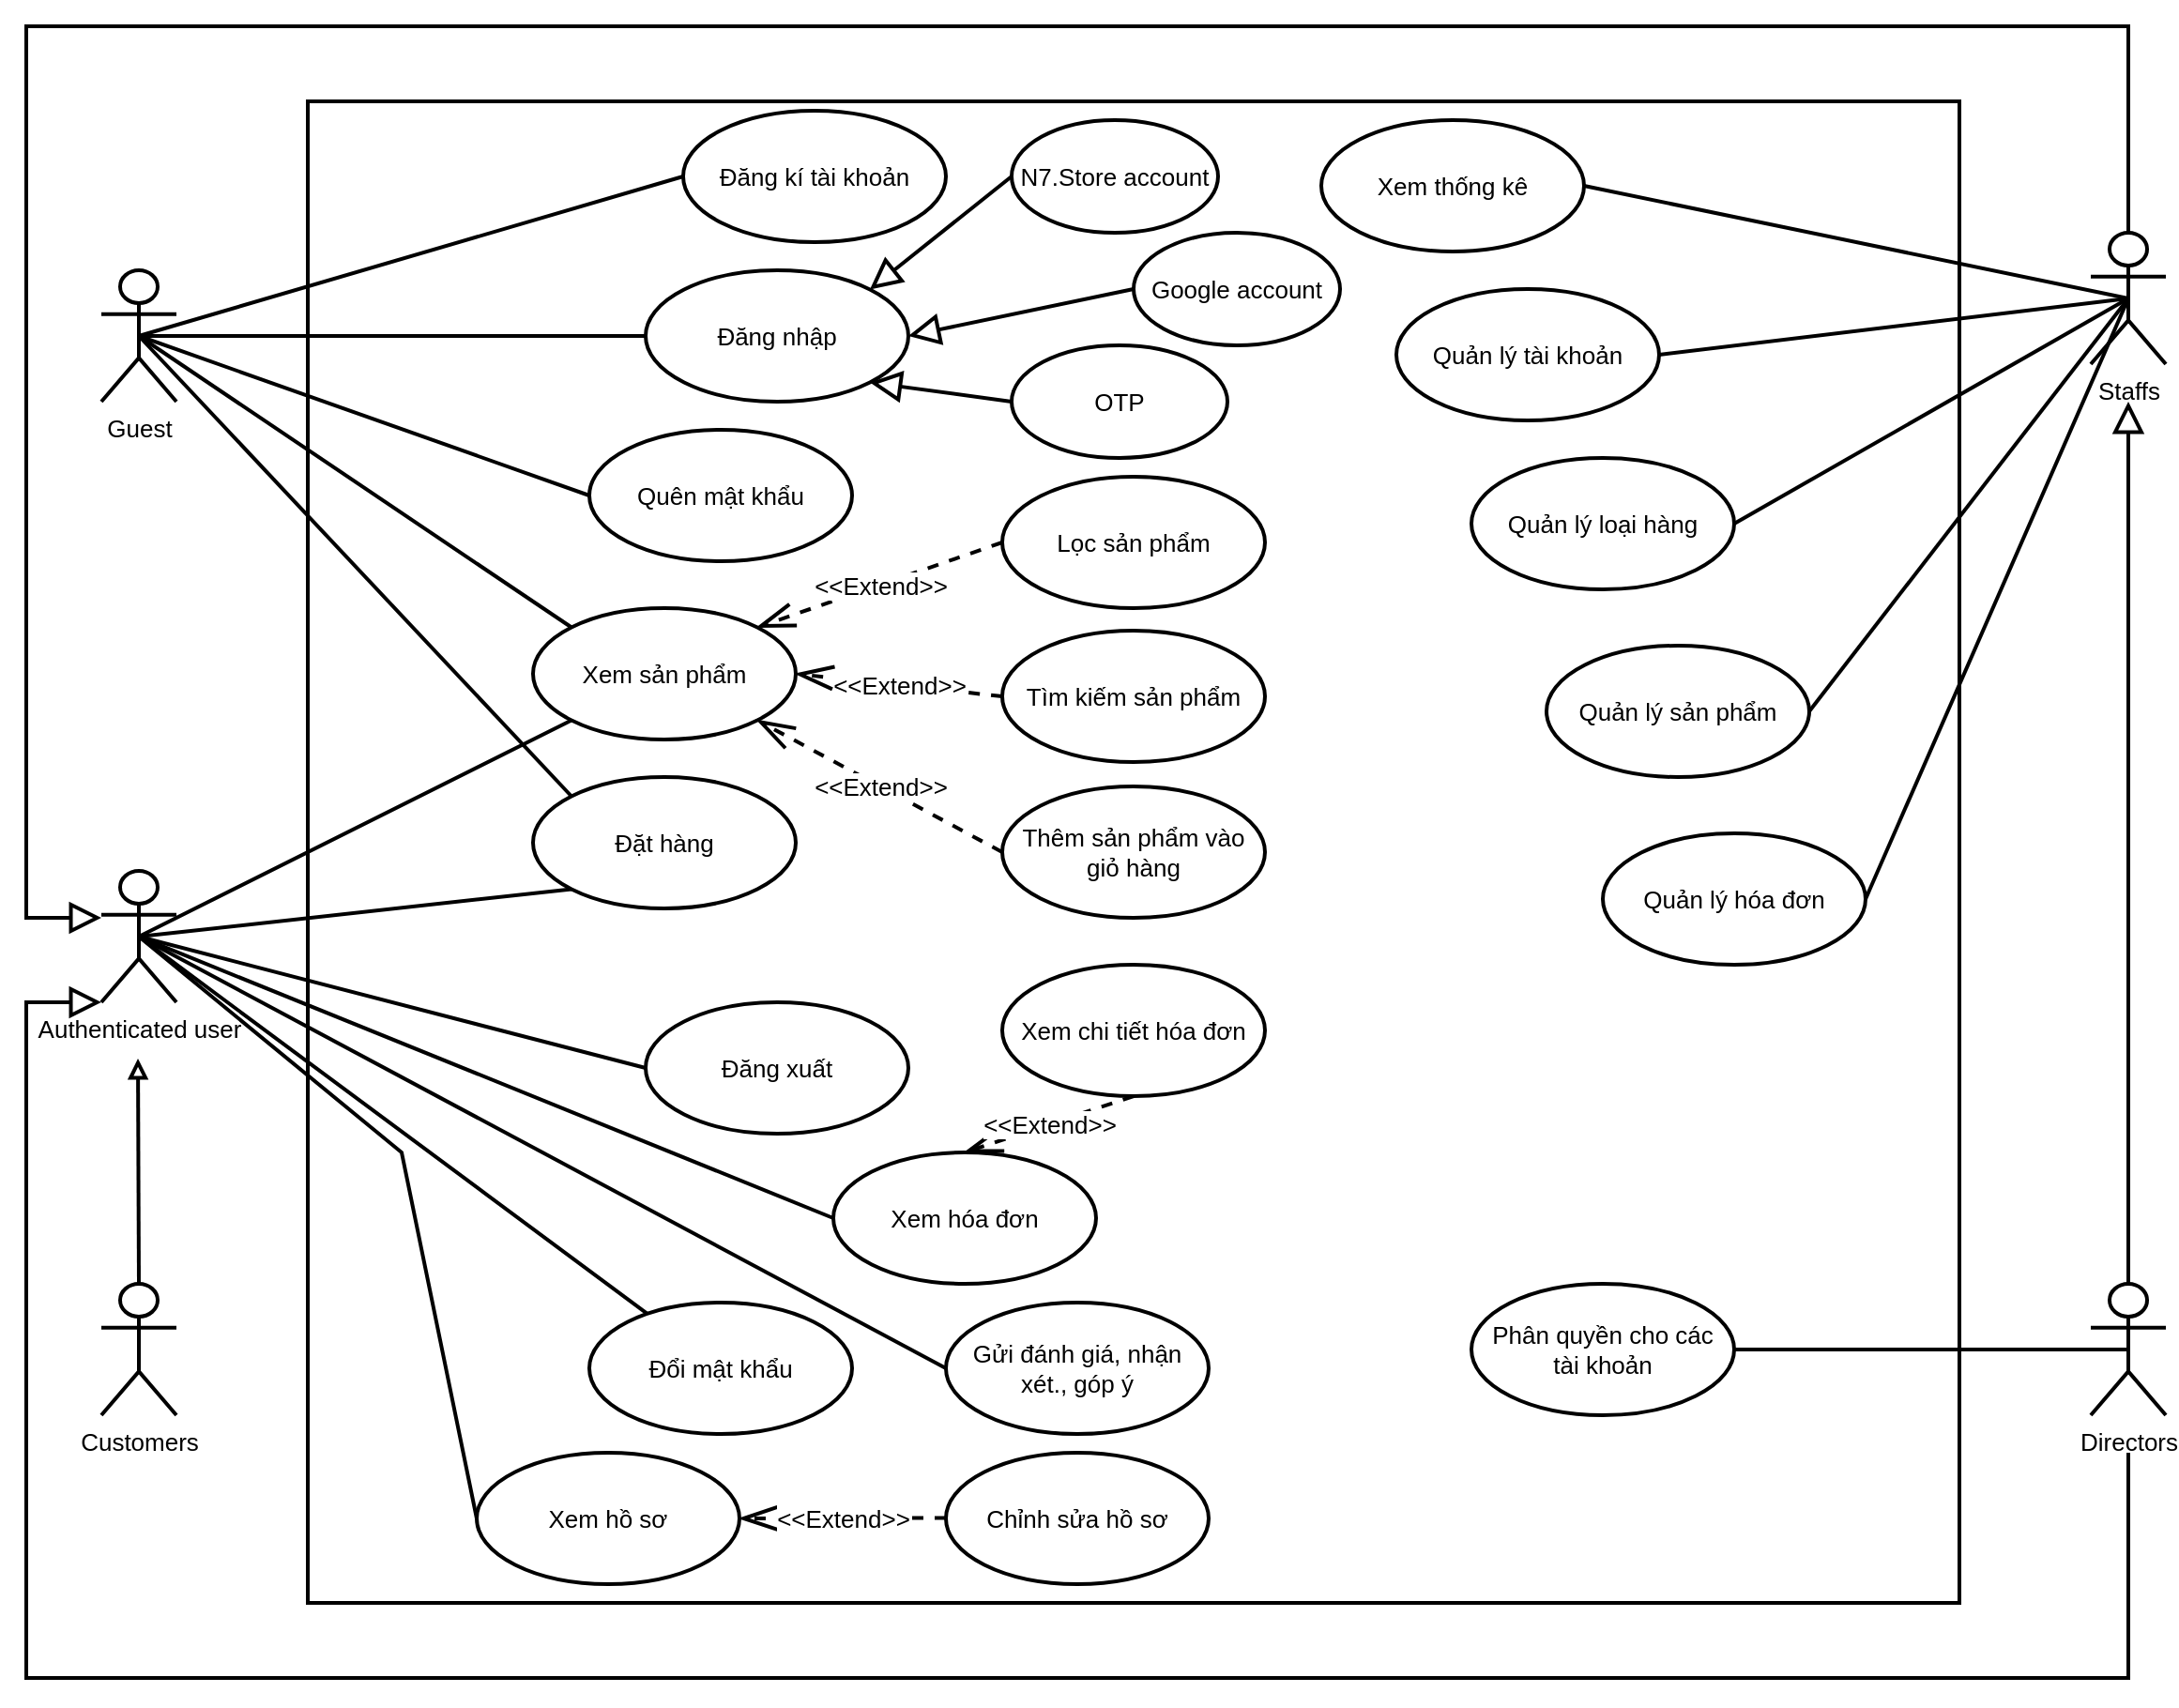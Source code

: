 <mxfile version="22.1.11" type="github">
  <diagram name="Page-1" id="uGp4ZuTMSulvlUHc_5lO">
    <mxGraphModel dx="1750" dy="870" grid="1" gridSize="10" guides="1" tooltips="1" connect="1" arrows="1" fold="1" page="1" pageScale="1" pageWidth="827" pageHeight="1169" math="0" shadow="0">
      <root>
        <mxCell id="0" />
        <mxCell id="1" parent="0" />
        <mxCell id="6F-V5WUXStEtM7WCtSyo-1" value="" style="rounded=0;whiteSpace=wrap;html=1;strokeWidth=2;fontSize=13;" parent="1" vertex="1">
          <mxGeometry x="390" y="80" width="880" height="800" as="geometry" />
        </mxCell>
        <mxCell id="6F-V5WUXStEtM7WCtSyo-9" style="rounded=0;orthogonalLoop=1;jettySize=auto;html=1;exitX=0.5;exitY=0.5;exitDx=0;exitDy=0;exitPerimeter=0;entryX=0;entryY=0.5;entryDx=0;entryDy=0;endArrow=none;endFill=0;strokeWidth=2;fontSize=13;" parent="1" source="6F-V5WUXStEtM7WCtSyo-2" target="6F-V5WUXStEtM7WCtSyo-5" edge="1">
          <mxGeometry relative="1" as="geometry" />
        </mxCell>
        <mxCell id="6F-V5WUXStEtM7WCtSyo-10" style="rounded=0;orthogonalLoop=1;jettySize=auto;html=1;exitX=0.5;exitY=0.5;exitDx=0;exitDy=0;exitPerimeter=0;entryX=0;entryY=0.5;entryDx=0;entryDy=0;endArrow=none;endFill=0;strokeWidth=2;fontSize=13;" parent="1" source="6F-V5WUXStEtM7WCtSyo-2" target="6F-V5WUXStEtM7WCtSyo-6" edge="1">
          <mxGeometry relative="1" as="geometry" />
        </mxCell>
        <mxCell id="6F-V5WUXStEtM7WCtSyo-11" style="rounded=0;orthogonalLoop=1;jettySize=auto;html=1;exitX=0.5;exitY=0.5;exitDx=0;exitDy=0;exitPerimeter=0;entryX=0;entryY=0;entryDx=0;entryDy=0;endArrow=none;endFill=0;strokeWidth=2;fontSize=13;" parent="1" source="6F-V5WUXStEtM7WCtSyo-2" target="6F-V5WUXStEtM7WCtSyo-7" edge="1">
          <mxGeometry relative="1" as="geometry" />
        </mxCell>
        <mxCell id="6F-V5WUXStEtM7WCtSyo-14" style="rounded=0;orthogonalLoop=1;jettySize=auto;html=1;exitX=0.5;exitY=0.5;exitDx=0;exitDy=0;exitPerimeter=0;entryX=0;entryY=0.5;entryDx=0;entryDy=0;endArrow=none;endFill=0;strokeWidth=2;fontSize=13;" parent="1" source="6F-V5WUXStEtM7WCtSyo-2" target="6F-V5WUXStEtM7WCtSyo-13" edge="1">
          <mxGeometry relative="1" as="geometry" />
        </mxCell>
        <mxCell id="Qb1YyHru_y2PAvpOyJYG-1" style="rounded=0;orthogonalLoop=1;jettySize=auto;html=1;exitX=0.5;exitY=0.5;exitDx=0;exitDy=0;exitPerimeter=0;entryX=0;entryY=0;entryDx=0;entryDy=0;strokeWidth=2;startArrow=none;startFill=0;endArrow=none;endFill=0;" edge="1" parent="1" source="6F-V5WUXStEtM7WCtSyo-2" target="6F-V5WUXStEtM7WCtSyo-18">
          <mxGeometry relative="1" as="geometry" />
        </mxCell>
        <mxCell id="6F-V5WUXStEtM7WCtSyo-2" value="Guest" style="shape=umlActor;verticalLabelPosition=bottom;verticalAlign=top;html=1;outlineConnect=0;strokeWidth=2;fontSize=13;" parent="1" vertex="1">
          <mxGeometry x="280" y="170" width="40" height="70" as="geometry" />
        </mxCell>
        <mxCell id="6F-V5WUXStEtM7WCtSyo-20" style="rounded=0;orthogonalLoop=1;jettySize=auto;html=1;exitX=0.5;exitY=0.5;exitDx=0;exitDy=0;exitPerimeter=0;endArrow=none;endFill=0;strokeWidth=2;fontSize=13;" parent="1" source="6F-V5WUXStEtM7WCtSyo-3" target="6F-V5WUXStEtM7WCtSyo-16" edge="1">
          <mxGeometry relative="1" as="geometry" />
        </mxCell>
        <mxCell id="6F-V5WUXStEtM7WCtSyo-21" style="rounded=0;orthogonalLoop=1;jettySize=auto;html=1;exitX=0.5;exitY=0.5;exitDx=0;exitDy=0;exitPerimeter=0;entryX=0;entryY=0.5;entryDx=0;entryDy=0;endArrow=none;endFill=0;strokeWidth=2;fontSize=13;" parent="1" source="6F-V5WUXStEtM7WCtSyo-3" target="6F-V5WUXStEtM7WCtSyo-19" edge="1">
          <mxGeometry relative="1" as="geometry" />
        </mxCell>
        <mxCell id="6F-V5WUXStEtM7WCtSyo-22" style="rounded=0;orthogonalLoop=1;jettySize=auto;html=1;exitX=0.5;exitY=0.5;exitDx=0;exitDy=0;exitPerimeter=0;entryX=0;entryY=0.5;entryDx=0;entryDy=0;endArrow=none;endFill=0;strokeWidth=2;fontSize=13;" parent="1" source="6F-V5WUXStEtM7WCtSyo-3" target="6F-V5WUXStEtM7WCtSyo-17" edge="1">
          <mxGeometry relative="1" as="geometry">
            <Array as="points">
              <mxPoint x="440" y="640" />
            </Array>
          </mxGeometry>
        </mxCell>
        <mxCell id="6F-V5WUXStEtM7WCtSyo-23" style="rounded=0;orthogonalLoop=1;jettySize=auto;html=1;exitX=0.5;exitY=0.5;exitDx=0;exitDy=0;exitPerimeter=0;entryX=0;entryY=1;entryDx=0;entryDy=0;endArrow=none;endFill=0;strokeWidth=2;fontSize=13;" parent="1" source="6F-V5WUXStEtM7WCtSyo-3" target="6F-V5WUXStEtM7WCtSyo-18" edge="1">
          <mxGeometry relative="1" as="geometry" />
        </mxCell>
        <mxCell id="uhFLPgq58D3l3HHnuEDF-4" style="rounded=0;orthogonalLoop=1;jettySize=auto;html=1;exitX=0.5;exitY=0.5;exitDx=0;exitDy=0;exitPerimeter=0;endArrow=none;endFill=0;entryX=0;entryY=1;entryDx=0;entryDy=0;strokeWidth=2;fontSize=13;" parent="1" source="6F-V5WUXStEtM7WCtSyo-3" target="6F-V5WUXStEtM7WCtSyo-7" edge="1">
          <mxGeometry relative="1" as="geometry" />
        </mxCell>
        <mxCell id="uhFLPgq58D3l3HHnuEDF-16" style="edgeStyle=none;rounded=0;orthogonalLoop=1;jettySize=auto;html=1;exitX=0.5;exitY=0.5;exitDx=0;exitDy=0;exitPerimeter=0;entryX=0;entryY=0.5;entryDx=0;entryDy=0;endArrow=none;endFill=0;strokeWidth=2;fontSize=13;" parent="1" source="6F-V5WUXStEtM7WCtSyo-3" target="uhFLPgq58D3l3HHnuEDF-15" edge="1">
          <mxGeometry relative="1" as="geometry" />
        </mxCell>
        <mxCell id="egSE64OkeUhPxt0vJbaq-2" style="rounded=0;orthogonalLoop=1;jettySize=auto;html=1;exitX=0.5;exitY=0.5;exitDx=0;exitDy=0;exitPerimeter=0;entryX=0;entryY=0.5;entryDx=0;entryDy=0;endArrow=none;endFill=0;strokeWidth=2;fontSize=13;" parent="1" source="6F-V5WUXStEtM7WCtSyo-3" target="egSE64OkeUhPxt0vJbaq-1" edge="1">
          <mxGeometry relative="1" as="geometry" />
        </mxCell>
        <mxCell id="6F-V5WUXStEtM7WCtSyo-3" value="Authenticated user" style="shape=umlActor;verticalLabelPosition=bottom;verticalAlign=top;html=1;outlineConnect=0;strokeWidth=2;fontSize=13;" parent="1" vertex="1">
          <mxGeometry x="280" y="490" width="40" height="70" as="geometry" />
        </mxCell>
        <mxCell id="6F-V5WUXStEtM7WCtSyo-15" style="edgeStyle=orthogonalEdgeStyle;rounded=0;orthogonalLoop=1;jettySize=auto;html=1;exitX=0.5;exitY=0;exitDx=0;exitDy=0;exitPerimeter=0;endArrow=block;endFill=0;strokeWidth=2;fontSize=13;" parent="1" source="6F-V5WUXStEtM7WCtSyo-4" edge="1">
          <mxGeometry relative="1" as="geometry">
            <mxPoint x="299.5" y="590" as="targetPoint" />
          </mxGeometry>
        </mxCell>
        <mxCell id="6F-V5WUXStEtM7WCtSyo-4" value="Customers" style="shape=umlActor;verticalLabelPosition=bottom;verticalAlign=top;html=1;outlineConnect=0;strokeWidth=2;fontSize=13;" parent="1" vertex="1">
          <mxGeometry x="280" y="710" width="40" height="70" as="geometry" />
        </mxCell>
        <mxCell id="6F-V5WUXStEtM7WCtSyo-5" value="Đăng nhập" style="ellipse;whiteSpace=wrap;html=1;strokeWidth=2;fontSize=13;" parent="1" vertex="1">
          <mxGeometry x="570" y="170" width="140" height="70" as="geometry" />
        </mxCell>
        <mxCell id="6F-V5WUXStEtM7WCtSyo-6" value="Đăng kí tài khoản" style="ellipse;whiteSpace=wrap;html=1;strokeWidth=2;fontSize=13;" parent="1" vertex="1">
          <mxGeometry x="590" y="85" width="140" height="70" as="geometry" />
        </mxCell>
        <mxCell id="6F-V5WUXStEtM7WCtSyo-7" value="Xem sản phẩm" style="ellipse;whiteSpace=wrap;html=1;strokeWidth=2;fontSize=13;" parent="1" vertex="1">
          <mxGeometry x="510" y="350" width="140" height="70" as="geometry" />
        </mxCell>
        <mxCell id="6F-V5WUXStEtM7WCtSyo-8" value="Thêm sản phẩm vào &lt;br style=&quot;font-size: 13px;&quot;&gt;giỏ hàng" style="ellipse;whiteSpace=wrap;html=1;strokeWidth=2;fontSize=13;" parent="1" vertex="1">
          <mxGeometry x="760" y="445" width="140" height="70" as="geometry" />
        </mxCell>
        <mxCell id="6F-V5WUXStEtM7WCtSyo-13" value="Quên mật khẩu" style="ellipse;whiteSpace=wrap;html=1;strokeWidth=2;fontSize=13;" parent="1" vertex="1">
          <mxGeometry x="540" y="255" width="140" height="70" as="geometry" />
        </mxCell>
        <mxCell id="6F-V5WUXStEtM7WCtSyo-16" value="Đổi mật khẩu" style="ellipse;whiteSpace=wrap;html=1;strokeWidth=2;fontSize=13;" parent="1" vertex="1">
          <mxGeometry x="540" y="720" width="140" height="70" as="geometry" />
        </mxCell>
        <mxCell id="6F-V5WUXStEtM7WCtSyo-17" value="Xem hồ sơ" style="ellipse;whiteSpace=wrap;html=1;strokeWidth=2;fontSize=13;" parent="1" vertex="1">
          <mxGeometry x="480" y="800" width="140" height="70" as="geometry" />
        </mxCell>
        <mxCell id="6F-V5WUXStEtM7WCtSyo-18" value="Đặt hàng" style="ellipse;whiteSpace=wrap;html=1;strokeWidth=2;fontSize=13;" parent="1" vertex="1">
          <mxGeometry x="510" y="440" width="140" height="70" as="geometry" />
        </mxCell>
        <mxCell id="6F-V5WUXStEtM7WCtSyo-19" value="Đăng xuất" style="ellipse;whiteSpace=wrap;html=1;strokeWidth=2;fontSize=13;" parent="1" vertex="1">
          <mxGeometry x="570" y="560" width="140" height="70" as="geometry" />
        </mxCell>
        <mxCell id="uhFLPgq58D3l3HHnuEDF-28" style="edgeStyle=none;rounded=0;orthogonalLoop=1;jettySize=auto;html=1;exitX=0.5;exitY=0.5;exitDx=0;exitDy=0;exitPerimeter=0;entryX=1;entryY=0.5;entryDx=0;entryDy=0;strokeWidth=2;fontSize=13;endArrow=none;endFill=0;" parent="1" source="uhFLPgq58D3l3HHnuEDF-1" target="uhFLPgq58D3l3HHnuEDF-23" edge="1">
          <mxGeometry relative="1" as="geometry" />
        </mxCell>
        <mxCell id="uhFLPgq58D3l3HHnuEDF-29" style="edgeStyle=none;rounded=0;orthogonalLoop=1;jettySize=auto;html=1;exitX=0.5;exitY=0.5;exitDx=0;exitDy=0;exitPerimeter=0;entryX=1;entryY=0.5;entryDx=0;entryDy=0;strokeWidth=2;fontSize=13;endArrow=none;endFill=0;" parent="1" source="uhFLPgq58D3l3HHnuEDF-1" target="uhFLPgq58D3l3HHnuEDF-24" edge="1">
          <mxGeometry relative="1" as="geometry" />
        </mxCell>
        <mxCell id="uhFLPgq58D3l3HHnuEDF-30" style="edgeStyle=none;rounded=0;orthogonalLoop=1;jettySize=auto;html=1;exitX=0.5;exitY=0.5;exitDx=0;exitDy=0;exitPerimeter=0;entryX=1;entryY=0.5;entryDx=0;entryDy=0;strokeWidth=2;fontSize=13;endArrow=none;endFill=0;" parent="1" source="uhFLPgq58D3l3HHnuEDF-1" target="uhFLPgq58D3l3HHnuEDF-27" edge="1">
          <mxGeometry relative="1" as="geometry" />
        </mxCell>
        <mxCell id="uhFLPgq58D3l3HHnuEDF-31" style="edgeStyle=none;rounded=0;orthogonalLoop=1;jettySize=auto;html=1;exitX=0.5;exitY=0.5;exitDx=0;exitDy=0;exitPerimeter=0;entryX=1;entryY=0.5;entryDx=0;entryDy=0;strokeWidth=2;fontSize=13;endArrow=none;endFill=0;" parent="1" source="uhFLPgq58D3l3HHnuEDF-1" target="uhFLPgq58D3l3HHnuEDF-25" edge="1">
          <mxGeometry relative="1" as="geometry" />
        </mxCell>
        <mxCell id="uhFLPgq58D3l3HHnuEDF-32" style="edgeStyle=none;rounded=0;orthogonalLoop=1;jettySize=auto;html=1;exitX=0.5;exitY=0.5;exitDx=0;exitDy=0;exitPerimeter=0;entryX=1;entryY=0.5;entryDx=0;entryDy=0;strokeWidth=2;fontSize=13;endArrow=none;endFill=0;" parent="1" source="uhFLPgq58D3l3HHnuEDF-1" target="uhFLPgq58D3l3HHnuEDF-26" edge="1">
          <mxGeometry relative="1" as="geometry" />
        </mxCell>
        <mxCell id="uhFLPgq58D3l3HHnuEDF-1" value="Staffs" style="shape=umlActor;verticalLabelPosition=bottom;verticalAlign=top;html=1;outlineConnect=0;strokeWidth=2;fontSize=13;" parent="1" vertex="1">
          <mxGeometry x="1340" y="150" width="40" height="70" as="geometry" />
        </mxCell>
        <mxCell id="uhFLPgq58D3l3HHnuEDF-40" style="edgeStyle=none;rounded=0;orthogonalLoop=1;jettySize=auto;html=1;exitX=0.5;exitY=0.5;exitDx=0;exitDy=0;exitPerimeter=0;entryX=1;entryY=0.5;entryDx=0;entryDy=0;strokeWidth=2;fontSize=13;endArrow=none;endFill=0;" parent="1" source="uhFLPgq58D3l3HHnuEDF-2" target="uhFLPgq58D3l3HHnuEDF-39" edge="1">
          <mxGeometry relative="1" as="geometry" />
        </mxCell>
        <mxCell id="uhFLPgq58D3l3HHnuEDF-41" style="edgeStyle=none;rounded=0;orthogonalLoop=1;jettySize=auto;html=1;exitX=0.5;exitY=0;exitDx=0;exitDy=0;exitPerimeter=0;endArrow=block;endFill=0;strokeWidth=2;fontSize=13;endSize=12;" parent="1" source="uhFLPgq58D3l3HHnuEDF-2" edge="1">
          <mxGeometry relative="1" as="geometry">
            <mxPoint x="1360" y="240" as="targetPoint" />
          </mxGeometry>
        </mxCell>
        <mxCell id="uhFLPgq58D3l3HHnuEDF-2" value="Directors" style="shape=umlActor;verticalLabelPosition=bottom;verticalAlign=top;html=1;outlineConnect=0;strokeWidth=2;fontSize=13;" parent="1" vertex="1">
          <mxGeometry x="1340" y="710" width="40" height="70" as="geometry" />
        </mxCell>
        <mxCell id="uhFLPgq58D3l3HHnuEDF-3" style="edgeStyle=orthogonalEdgeStyle;rounded=0;orthogonalLoop=1;jettySize=auto;html=1;entryX=0;entryY=0.333;entryDx=0;entryDy=0;entryPerimeter=0;endArrow=block;endFill=0;strokeWidth=2;fontSize=13;endSize=12;" parent="1" edge="1">
          <mxGeometry relative="1" as="geometry">
            <mxPoint x="1360" y="150" as="sourcePoint" />
            <mxPoint x="280" y="515.003" as="targetPoint" />
            <Array as="points">
              <mxPoint x="1360" y="40" />
              <mxPoint x="240" y="40" />
              <mxPoint x="240" y="515" />
            </Array>
          </mxGeometry>
        </mxCell>
        <mxCell id="uhFLPgq58D3l3HHnuEDF-8" value="&amp;lt;&amp;lt;Extend&amp;gt;&amp;gt;" style="endArrow=openThin;endSize=16;endFill=0;html=1;rounded=0;exitX=0;exitY=0.5;exitDx=0;exitDy=0;entryX=1;entryY=1;entryDx=0;entryDy=0;dashed=1;strokeWidth=2;fontSize=13;" parent="1" source="6F-V5WUXStEtM7WCtSyo-8" target="6F-V5WUXStEtM7WCtSyo-7" edge="1">
          <mxGeometry width="160" relative="1" as="geometry">
            <mxPoint x="720" y="428.67" as="sourcePoint" />
            <mxPoint x="880" y="428.67" as="targetPoint" />
          </mxGeometry>
        </mxCell>
        <mxCell id="uhFLPgq58D3l3HHnuEDF-11" style="edgeStyle=orthogonalEdgeStyle;rounded=0;orthogonalLoop=1;jettySize=auto;html=1;entryX=0.5;entryY=0.5;entryDx=0;entryDy=0;entryPerimeter=0;endArrow=block;endFill=0;strokeWidth=2;fontSize=13;endSize=12;" parent="1" edge="1">
          <mxGeometry relative="1" as="geometry">
            <mxPoint x="1360" y="800" as="sourcePoint" />
            <mxPoint x="280" y="560" as="targetPoint" />
            <Array as="points">
              <mxPoint x="1360" y="920" />
              <mxPoint x="240" y="920" />
              <mxPoint x="240" y="560" />
            </Array>
          </mxGeometry>
        </mxCell>
        <mxCell id="uhFLPgq58D3l3HHnuEDF-15" value="Xem hóa đơn" style="ellipse;whiteSpace=wrap;html=1;strokeWidth=2;fontSize=13;" parent="1" vertex="1">
          <mxGeometry x="670" y="640" width="140" height="70" as="geometry" />
        </mxCell>
        <mxCell id="uhFLPgq58D3l3HHnuEDF-17" value="Xem chi tiết hóa đơn" style="ellipse;whiteSpace=wrap;html=1;strokeWidth=2;fontSize=13;" parent="1" vertex="1">
          <mxGeometry x="760" y="540" width="140" height="70" as="geometry" />
        </mxCell>
        <mxCell id="uhFLPgq58D3l3HHnuEDF-18" value="&amp;lt;&amp;lt;Extend&amp;gt;&amp;gt;" style="endArrow=openThin;endSize=16;endFill=0;html=1;rounded=0;exitX=0.5;exitY=1;exitDx=0;exitDy=0;entryX=0.5;entryY=0;entryDx=0;entryDy=0;dashed=1;strokeWidth=2;fontSize=13;" parent="1" source="uhFLPgq58D3l3HHnuEDF-17" target="uhFLPgq58D3l3HHnuEDF-15" edge="1">
          <mxGeometry width="160" relative="1" as="geometry">
            <mxPoint x="960" y="684.58" as="sourcePoint" />
            <mxPoint x="850" y="684.58" as="targetPoint" />
          </mxGeometry>
        </mxCell>
        <mxCell id="uhFLPgq58D3l3HHnuEDF-19" value="Tìm kiếm sản phẩm" style="ellipse;whiteSpace=wrap;html=1;strokeWidth=2;fontSize=13;" parent="1" vertex="1">
          <mxGeometry x="760" y="362" width="140" height="70" as="geometry" />
        </mxCell>
        <mxCell id="uhFLPgq58D3l3HHnuEDF-20" value="Lọc sản phẩm" style="ellipse;whiteSpace=wrap;html=1;strokeWidth=2;fontSize=13;" parent="1" vertex="1">
          <mxGeometry x="760" y="280" width="140" height="70" as="geometry" />
        </mxCell>
        <mxCell id="uhFLPgq58D3l3HHnuEDF-21" value="&amp;lt;&amp;lt;Extend&amp;gt;&amp;gt;" style="endArrow=openThin;endSize=16;endFill=0;html=1;rounded=0;exitX=0;exitY=0.5;exitDx=0;exitDy=0;entryX=1;entryY=0.5;entryDx=0;entryDy=0;dashed=1;strokeWidth=2;fontSize=13;" parent="1" source="uhFLPgq58D3l3HHnuEDF-19" target="6F-V5WUXStEtM7WCtSyo-7" edge="1">
          <mxGeometry width="160" relative="1" as="geometry">
            <mxPoint x="790" y="495" as="sourcePoint" />
            <mxPoint x="690" y="445" as="targetPoint" />
          </mxGeometry>
        </mxCell>
        <mxCell id="uhFLPgq58D3l3HHnuEDF-22" value="&amp;lt;&amp;lt;Extend&amp;gt;&amp;gt;" style="endArrow=openThin;endSize=16;endFill=0;html=1;rounded=0;exitX=0;exitY=0.5;exitDx=0;exitDy=0;entryX=1;entryY=0;entryDx=0;entryDy=0;dashed=1;strokeWidth=2;fontSize=13;" parent="1" source="uhFLPgq58D3l3HHnuEDF-20" target="6F-V5WUXStEtM7WCtSyo-7" edge="1">
          <mxGeometry width="160" relative="1" as="geometry">
            <mxPoint x="790" y="415" as="sourcePoint" />
            <mxPoint x="690" y="445" as="targetPoint" />
          </mxGeometry>
        </mxCell>
        <mxCell id="uhFLPgq58D3l3HHnuEDF-23" value="Xem thống kê" style="ellipse;whiteSpace=wrap;html=1;strokeWidth=2;fontSize=13;" parent="1" vertex="1">
          <mxGeometry x="930" y="90" width="140" height="70" as="geometry" />
        </mxCell>
        <mxCell id="uhFLPgq58D3l3HHnuEDF-24" value="Quản lý tài khoản" style="ellipse;whiteSpace=wrap;html=1;strokeWidth=2;fontSize=13;" parent="1" vertex="1">
          <mxGeometry x="970" y="180" width="140" height="70" as="geometry" />
        </mxCell>
        <mxCell id="uhFLPgq58D3l3HHnuEDF-25" value="Quản lý sản phẩm" style="ellipse;whiteSpace=wrap;html=1;strokeWidth=2;fontSize=13;" parent="1" vertex="1">
          <mxGeometry x="1050" y="370" width="140" height="70" as="geometry" />
        </mxCell>
        <mxCell id="uhFLPgq58D3l3HHnuEDF-26" value="Quản lý hóa đơn" style="ellipse;whiteSpace=wrap;html=1;strokeWidth=2;fontSize=13;" parent="1" vertex="1">
          <mxGeometry x="1080" y="470" width="140" height="70" as="geometry" />
        </mxCell>
        <mxCell id="uhFLPgq58D3l3HHnuEDF-27" value="Quản lý loại hàng" style="ellipse;whiteSpace=wrap;html=1;strokeWidth=2;fontSize=13;" parent="1" vertex="1">
          <mxGeometry x="1010" y="270" width="140" height="70" as="geometry" />
        </mxCell>
        <mxCell id="uhFLPgq58D3l3HHnuEDF-39" value="Phân quyền cho các&lt;br&gt;tài khoản" style="ellipse;whiteSpace=wrap;html=1;strokeWidth=2;fontSize=13;" parent="1" vertex="1">
          <mxGeometry x="1010" y="710" width="140" height="70" as="geometry" />
        </mxCell>
        <mxCell id="egSE64OkeUhPxt0vJbaq-1" value="Gửi đánh giá, nhận xét., góp ý" style="ellipse;whiteSpace=wrap;html=1;strokeWidth=2;fontSize=13;" parent="1" vertex="1">
          <mxGeometry x="730" y="720" width="140" height="70" as="geometry" />
        </mxCell>
        <mxCell id="egSE64OkeUhPxt0vJbaq-3" value="" style="group;fontSize=13;" parent="1" vertex="1" connectable="0">
          <mxGeometry x="730" y="800" width="140" height="70" as="geometry" />
        </mxCell>
        <mxCell id="uhFLPgq58D3l3HHnuEDF-13" value="Chỉnh sửa hồ sơ" style="ellipse;whiteSpace=wrap;html=1;strokeWidth=2;fontSize=13;" parent="egSE64OkeUhPxt0vJbaq-3" vertex="1">
          <mxGeometry width="140" height="70" as="geometry" />
        </mxCell>
        <mxCell id="uhFLPgq58D3l3HHnuEDF-14" value="&amp;lt;&amp;lt;Extend&amp;gt;&amp;gt;" style="endArrow=openThin;endSize=16;endFill=0;html=1;rounded=0;entryX=1;entryY=0.5;entryDx=0;entryDy=0;dashed=1;strokeWidth=2;fontSize=13;" parent="egSE64OkeUhPxt0vJbaq-3" target="6F-V5WUXStEtM7WCtSyo-17" edge="1">
          <mxGeometry width="160" relative="1" as="geometry">
            <mxPoint y="34.71" as="sourcePoint" />
            <mxPoint x="-106" y="34.29" as="targetPoint" />
          </mxGeometry>
        </mxCell>
        <mxCell id="Qb1YyHru_y2PAvpOyJYG-6" style="rounded=0;orthogonalLoop=1;jettySize=auto;html=1;exitX=0;exitY=0.5;exitDx=0;exitDy=0;entryX=1;entryY=0;entryDx=0;entryDy=0;strokeWidth=2;endArrow=block;endFill=0;endSize=12;" edge="1" parent="1" source="Qb1YyHru_y2PAvpOyJYG-3" target="6F-V5WUXStEtM7WCtSyo-5">
          <mxGeometry relative="1" as="geometry" />
        </mxCell>
        <mxCell id="Qb1YyHru_y2PAvpOyJYG-3" value="N7.Store account" style="ellipse;whiteSpace=wrap;html=1;strokeWidth=2;fontSize=13;" vertex="1" parent="1">
          <mxGeometry x="765" y="90" width="110" height="60" as="geometry" />
        </mxCell>
        <mxCell id="Qb1YyHru_y2PAvpOyJYG-13" style="rounded=0;orthogonalLoop=1;jettySize=auto;html=1;exitX=0;exitY=0.5;exitDx=0;exitDy=0;entryX=1;entryY=0.5;entryDx=0;entryDy=0;strokeWidth=2;endArrow=block;endFill=0;endSize=12;" edge="1" parent="1" source="Qb1YyHru_y2PAvpOyJYG-4" target="6F-V5WUXStEtM7WCtSyo-5">
          <mxGeometry relative="1" as="geometry" />
        </mxCell>
        <mxCell id="Qb1YyHru_y2PAvpOyJYG-4" value="Google account" style="ellipse;whiteSpace=wrap;html=1;strokeWidth=2;fontSize=13;" vertex="1" parent="1">
          <mxGeometry x="830" y="150" width="110" height="60" as="geometry" />
        </mxCell>
        <mxCell id="Qb1YyHru_y2PAvpOyJYG-14" style="rounded=0;orthogonalLoop=1;jettySize=auto;html=1;exitX=0;exitY=0.5;exitDx=0;exitDy=0;entryX=1;entryY=1;entryDx=0;entryDy=0;strokeWidth=2;endArrow=block;endFill=0;endSize=12;" edge="1" parent="1" source="Qb1YyHru_y2PAvpOyJYG-5" target="6F-V5WUXStEtM7WCtSyo-5">
          <mxGeometry relative="1" as="geometry" />
        </mxCell>
        <mxCell id="Qb1YyHru_y2PAvpOyJYG-5" value="OTP" style="ellipse;whiteSpace=wrap;html=1;strokeWidth=2;fontSize=13;" vertex="1" parent="1">
          <mxGeometry x="765" y="210" width="115" height="60" as="geometry" />
        </mxCell>
      </root>
    </mxGraphModel>
  </diagram>
</mxfile>
